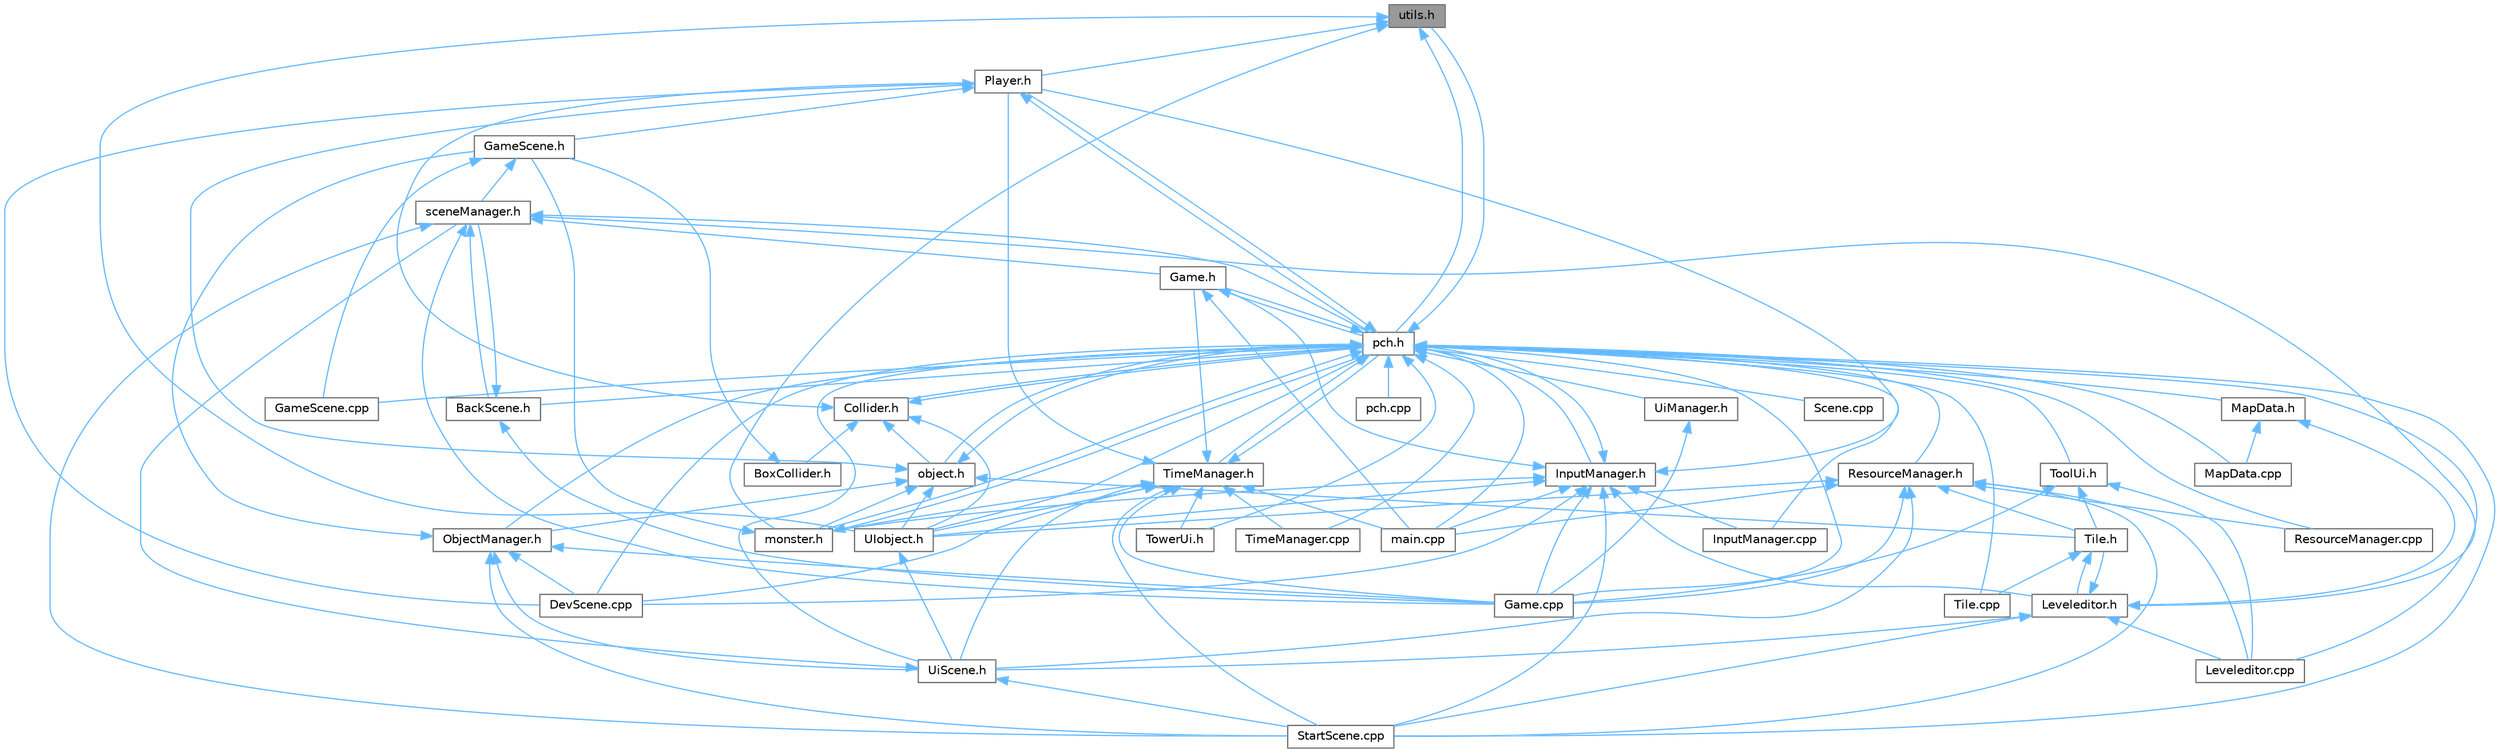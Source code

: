 digraph "utils.h"
{
 // LATEX_PDF_SIZE
  bgcolor="transparent";
  edge [fontname=Helvetica,fontsize=10,labelfontname=Helvetica,labelfontsize=10];
  node [fontname=Helvetica,fontsize=10,shape=box,height=0.2,width=0.4];
  Node1 [id="Node000001",label="utils.h",height=0.2,width=0.4,color="gray40", fillcolor="grey60", style="filled", fontcolor="black",tooltip=" "];
  Node1 -> Node2 [id="edge1_Node000001_Node000002",dir="back",color="steelblue1",style="solid",tooltip=" "];
  Node2 [id="Node000002",label="Player.h",height=0.2,width=0.4,color="grey40", fillcolor="white", style="filled",URL="$_player_8h.html",tooltip=" "];
  Node2 -> Node3 [id="edge2_Node000002_Node000003",dir="back",color="steelblue1",style="solid",tooltip=" "];
  Node3 [id="Node000003",label="DevScene.cpp",height=0.2,width=0.4,color="grey40", fillcolor="white", style="filled",URL="$_dev_scene_8cpp.html",tooltip=" "];
  Node2 -> Node4 [id="edge3_Node000002_Node000004",dir="back",color="steelblue1",style="solid",tooltip=" "];
  Node4 [id="Node000004",label="GameScene.h",height=0.2,width=0.4,color="grey40", fillcolor="white", style="filled",URL="$_game_scene_8h.html",tooltip=" "];
  Node4 -> Node5 [id="edge4_Node000004_Node000005",dir="back",color="steelblue1",style="solid",tooltip=" "];
  Node5 [id="Node000005",label="GameScene.cpp",height=0.2,width=0.4,color="grey40", fillcolor="white", style="filled",URL="$_game_scene_8cpp.html",tooltip=" "];
  Node4 -> Node6 [id="edge5_Node000004_Node000006",dir="back",color="steelblue1",style="solid",tooltip=" "];
  Node6 [id="Node000006",label="sceneManager.h",height=0.2,width=0.4,color="grey40", fillcolor="white", style="filled",URL="$scene_manager_8h.html",tooltip=" "];
  Node6 -> Node7 [id="edge6_Node000006_Node000007",dir="back",color="steelblue1",style="solid",tooltip=" "];
  Node7 [id="Node000007",label="BackScene.h",height=0.2,width=0.4,color="grey40", fillcolor="white", style="filled",URL="$_back_scene_8h.html",tooltip=" "];
  Node7 -> Node8 [id="edge7_Node000007_Node000008",dir="back",color="steelblue1",style="solid",tooltip=" "];
  Node8 [id="Node000008",label="Game.cpp",height=0.2,width=0.4,color="grey40", fillcolor="white", style="filled",URL="$_game_8cpp.html",tooltip=" "];
  Node7 -> Node6 [id="edge8_Node000007_Node000006",dir="back",color="steelblue1",style="solid",tooltip=" "];
  Node6 -> Node8 [id="edge9_Node000006_Node000008",dir="back",color="steelblue1",style="solid",tooltip=" "];
  Node6 -> Node9 [id="edge10_Node000006_Node000009",dir="back",color="steelblue1",style="solid",tooltip=" "];
  Node9 [id="Node000009",label="Game.h",height=0.2,width=0.4,color="grey40", fillcolor="white", style="filled",URL="$_game_8h.html",tooltip=" "];
  Node9 -> Node10 [id="edge11_Node000009_Node000010",dir="back",color="steelblue1",style="solid",tooltip=" "];
  Node10 [id="Node000010",label="main.cpp",height=0.2,width=0.4,color="grey40", fillcolor="white", style="filled",URL="$main_8cpp.html",tooltip=" "];
  Node9 -> Node11 [id="edge12_Node000009_Node000011",dir="back",color="steelblue1",style="solid",tooltip=" "];
  Node11 [id="Node000011",label="pch.h",height=0.2,width=0.4,color="grey40", fillcolor="white", style="filled",URL="$pch_8h.html",tooltip=" "];
  Node11 -> Node7 [id="edge13_Node000011_Node000007",dir="back",color="steelblue1",style="solid",tooltip=" "];
  Node11 -> Node12 [id="edge14_Node000011_Node000012",dir="back",color="steelblue1",style="solid",tooltip=" "];
  Node12 [id="Node000012",label="Collider.h",height=0.2,width=0.4,color="grey40", fillcolor="white", style="filled",URL="$_collider_8h.html",tooltip=" "];
  Node12 -> Node13 [id="edge15_Node000012_Node000013",dir="back",color="steelblue1",style="solid",tooltip=" "];
  Node13 [id="Node000013",label="BoxCollider.h",height=0.2,width=0.4,color="grey40", fillcolor="white", style="filled",URL="$_box_collider_8h.html",tooltip=" "];
  Node13 -> Node4 [id="edge16_Node000013_Node000004",dir="back",color="steelblue1",style="solid",tooltip=" "];
  Node12 -> Node2 [id="edge17_Node000012_Node000002",dir="back",color="steelblue1",style="solid",tooltip=" "];
  Node12 -> Node14 [id="edge18_Node000012_Node000014",dir="back",color="steelblue1",style="solid",tooltip=" "];
  Node14 [id="Node000014",label="UIobject.h",height=0.2,width=0.4,color="grey40", fillcolor="white", style="filled",URL="$_u_iobject_8h.html",tooltip=" "];
  Node14 -> Node15 [id="edge19_Node000014_Node000015",dir="back",color="steelblue1",style="solid",tooltip=" "];
  Node15 [id="Node000015",label="UiScene.h",height=0.2,width=0.4,color="grey40", fillcolor="white", style="filled",URL="$_ui_scene_8h.html",tooltip=" "];
  Node15 -> Node16 [id="edge20_Node000015_Node000016",dir="back",color="steelblue1",style="solid",tooltip=" "];
  Node16 [id="Node000016",label="StartScene.cpp",height=0.2,width=0.4,color="grey40", fillcolor="white", style="filled",URL="$_start_scene_8cpp.html",tooltip=" "];
  Node15 -> Node6 [id="edge21_Node000015_Node000006",dir="back",color="steelblue1",style="solid",tooltip=" "];
  Node12 -> Node17 [id="edge22_Node000012_Node000017",dir="back",color="steelblue1",style="solid",tooltip=" "];
  Node17 [id="Node000017",label="object.h",height=0.2,width=0.4,color="grey40", fillcolor="white", style="filled",URL="$object_8h.html",tooltip=" "];
  Node17 -> Node18 [id="edge23_Node000017_Node000018",dir="back",color="steelblue1",style="solid",tooltip=" "];
  Node18 [id="Node000018",label="ObjectManager.h",height=0.2,width=0.4,color="grey40", fillcolor="white", style="filled",URL="$_object_manager_8h.html",tooltip=" "];
  Node18 -> Node3 [id="edge24_Node000018_Node000003",dir="back",color="steelblue1",style="solid",tooltip=" "];
  Node18 -> Node8 [id="edge25_Node000018_Node000008",dir="back",color="steelblue1",style="solid",tooltip=" "];
  Node18 -> Node4 [id="edge26_Node000018_Node000004",dir="back",color="steelblue1",style="solid",tooltip=" "];
  Node18 -> Node16 [id="edge27_Node000018_Node000016",dir="back",color="steelblue1",style="solid",tooltip=" "];
  Node18 -> Node15 [id="edge28_Node000018_Node000015",dir="back",color="steelblue1",style="solid",tooltip=" "];
  Node17 -> Node2 [id="edge29_Node000017_Node000002",dir="back",color="steelblue1",style="solid",tooltip=" "];
  Node17 -> Node19 [id="edge30_Node000017_Node000019",dir="back",color="steelblue1",style="solid",tooltip=" "];
  Node19 [id="Node000019",label="Tile.h",height=0.2,width=0.4,color="grey40", fillcolor="white", style="filled",URL="$_tile_8h.html",tooltip=" "];
  Node19 -> Node20 [id="edge31_Node000019_Node000020",dir="back",color="steelblue1",style="solid",tooltip=" "];
  Node20 [id="Node000020",label="Leveleditor.h",height=0.2,width=0.4,color="grey40", fillcolor="white", style="filled",URL="$_leveleditor_8h.html",tooltip=" "];
  Node20 -> Node21 [id="edge32_Node000020_Node000021",dir="back",color="steelblue1",style="solid",tooltip=" "];
  Node21 [id="Node000021",label="Leveleditor.cpp",height=0.2,width=0.4,color="grey40", fillcolor="white", style="filled",URL="$_leveleditor_8cpp.html",tooltip=" "];
  Node20 -> Node16 [id="edge33_Node000020_Node000016",dir="back",color="steelblue1",style="solid",tooltip=" "];
  Node20 -> Node19 [id="edge34_Node000020_Node000019",dir="back",color="steelblue1",style="solid",tooltip=" "];
  Node20 -> Node15 [id="edge35_Node000020_Node000015",dir="back",color="steelblue1",style="solid",tooltip=" "];
  Node20 -> Node6 [id="edge36_Node000020_Node000006",dir="back",color="steelblue1",style="solid",tooltip=" "];
  Node19 -> Node22 [id="edge37_Node000019_Node000022",dir="back",color="steelblue1",style="solid",tooltip=" "];
  Node22 [id="Node000022",label="Tile.cpp",height=0.2,width=0.4,color="grey40", fillcolor="white", style="filled",URL="$_tile_8cpp.html",tooltip=" "];
  Node17 -> Node14 [id="edge38_Node000017_Node000014",dir="back",color="steelblue1",style="solid",tooltip=" "];
  Node17 -> Node23 [id="edge39_Node000017_Node000023",dir="back",color="steelblue1",style="solid",tooltip=" "];
  Node23 [id="Node000023",label="monster.h",height=0.2,width=0.4,color="grey40", fillcolor="white", style="filled",URL="$monster_8h.html",tooltip=" "];
  Node23 -> Node4 [id="edge40_Node000023_Node000004",dir="back",color="steelblue1",style="solid",tooltip=" "];
  Node23 -> Node11 [id="edge41_Node000023_Node000011",dir="back",color="steelblue1",style="solid",tooltip=" "];
  Node17 -> Node11 [id="edge42_Node000017_Node000011",dir="back",color="steelblue1",style="solid",tooltip=" "];
  Node12 -> Node11 [id="edge43_Node000012_Node000011",dir="back",color="steelblue1",style="solid",tooltip=" "];
  Node11 -> Node3 [id="edge44_Node000011_Node000003",dir="back",color="steelblue1",style="solid",tooltip=" "];
  Node11 -> Node8 [id="edge45_Node000011_Node000008",dir="back",color="steelblue1",style="solid",tooltip=" "];
  Node11 -> Node9 [id="edge46_Node000011_Node000009",dir="back",color="steelblue1",style="solid",tooltip=" "];
  Node11 -> Node5 [id="edge47_Node000011_Node000005",dir="back",color="steelblue1",style="solid",tooltip=" "];
  Node11 -> Node24 [id="edge48_Node000011_Node000024",dir="back",color="steelblue1",style="solid",tooltip=" "];
  Node24 [id="Node000024",label="InputManager.cpp",height=0.2,width=0.4,color="grey40", fillcolor="white", style="filled",URL="$_input_manager_8cpp.html",tooltip=" "];
  Node11 -> Node25 [id="edge49_Node000011_Node000025",dir="back",color="steelblue1",style="solid",tooltip=" "];
  Node25 [id="Node000025",label="InputManager.h",height=0.2,width=0.4,color="grey40", fillcolor="white", style="filled",URL="$_input_manager_8h.html",tooltip=" "];
  Node25 -> Node3 [id="edge50_Node000025_Node000003",dir="back",color="steelblue1",style="solid",tooltip=" "];
  Node25 -> Node8 [id="edge51_Node000025_Node000008",dir="back",color="steelblue1",style="solid",tooltip=" "];
  Node25 -> Node9 [id="edge52_Node000025_Node000009",dir="back",color="steelblue1",style="solid",tooltip=" "];
  Node25 -> Node24 [id="edge53_Node000025_Node000024",dir="back",color="steelblue1",style="solid",tooltip=" "];
  Node25 -> Node20 [id="edge54_Node000025_Node000020",dir="back",color="steelblue1",style="solid",tooltip=" "];
  Node25 -> Node2 [id="edge55_Node000025_Node000002",dir="back",color="steelblue1",style="solid",tooltip=" "];
  Node25 -> Node16 [id="edge56_Node000025_Node000016",dir="back",color="steelblue1",style="solid",tooltip=" "];
  Node25 -> Node14 [id="edge57_Node000025_Node000014",dir="back",color="steelblue1",style="solid",tooltip=" "];
  Node25 -> Node10 [id="edge58_Node000025_Node000010",dir="back",color="steelblue1",style="solid",tooltip=" "];
  Node25 -> Node23 [id="edge59_Node000025_Node000023",dir="back",color="steelblue1",style="solid",tooltip=" "];
  Node25 -> Node11 [id="edge60_Node000025_Node000011",dir="back",color="steelblue1",style="solid",tooltip=" "];
  Node11 -> Node21 [id="edge61_Node000011_Node000021",dir="back",color="steelblue1",style="solid",tooltip=" "];
  Node11 -> Node26 [id="edge62_Node000011_Node000026",dir="back",color="steelblue1",style="solid",tooltip=" "];
  Node26 [id="Node000026",label="MapData.cpp",height=0.2,width=0.4,color="grey40", fillcolor="white", style="filled",URL="$_map_data_8cpp.html",tooltip=" "];
  Node11 -> Node27 [id="edge63_Node000011_Node000027",dir="back",color="steelblue1",style="solid",tooltip=" "];
  Node27 [id="Node000027",label="MapData.h",height=0.2,width=0.4,color="grey40", fillcolor="white", style="filled",URL="$_map_data_8h.html",tooltip=" "];
  Node27 -> Node20 [id="edge64_Node000027_Node000020",dir="back",color="steelblue1",style="solid",tooltip=" "];
  Node27 -> Node26 [id="edge65_Node000027_Node000026",dir="back",color="steelblue1",style="solid",tooltip=" "];
  Node11 -> Node18 [id="edge66_Node000011_Node000018",dir="back",color="steelblue1",style="solid",tooltip=" "];
  Node11 -> Node2 [id="edge67_Node000011_Node000002",dir="back",color="steelblue1",style="solid",tooltip=" "];
  Node11 -> Node28 [id="edge68_Node000011_Node000028",dir="back",color="steelblue1",style="solid",tooltip=" "];
  Node28 [id="Node000028",label="ResourceManager.cpp",height=0.2,width=0.4,color="grey40", fillcolor="white", style="filled",URL="$_resource_manager_8cpp.html",tooltip=" "];
  Node11 -> Node29 [id="edge69_Node000011_Node000029",dir="back",color="steelblue1",style="solid",tooltip=" "];
  Node29 [id="Node000029",label="ResourceManager.h",height=0.2,width=0.4,color="grey40", fillcolor="white", style="filled",URL="$_resource_manager_8h.html",tooltip=" "];
  Node29 -> Node8 [id="edge70_Node000029_Node000008",dir="back",color="steelblue1",style="solid",tooltip=" "];
  Node29 -> Node21 [id="edge71_Node000029_Node000021",dir="back",color="steelblue1",style="solid",tooltip=" "];
  Node29 -> Node28 [id="edge72_Node000029_Node000028",dir="back",color="steelblue1",style="solid",tooltip=" "];
  Node29 -> Node16 [id="edge73_Node000029_Node000016",dir="back",color="steelblue1",style="solid",tooltip=" "];
  Node29 -> Node19 [id="edge74_Node000029_Node000019",dir="back",color="steelblue1",style="solid",tooltip=" "];
  Node29 -> Node14 [id="edge75_Node000029_Node000014",dir="back",color="steelblue1",style="solid",tooltip=" "];
  Node29 -> Node15 [id="edge76_Node000029_Node000015",dir="back",color="steelblue1",style="solid",tooltip=" "];
  Node29 -> Node10 [id="edge77_Node000029_Node000010",dir="back",color="steelblue1",style="solid",tooltip=" "];
  Node11 -> Node30 [id="edge78_Node000011_Node000030",dir="back",color="steelblue1",style="solid",tooltip=" "];
  Node30 [id="Node000030",label="Scene.cpp",height=0.2,width=0.4,color="grey40", fillcolor="white", style="filled",URL="$_scene_8cpp.html",tooltip=" "];
  Node11 -> Node16 [id="edge79_Node000011_Node000016",dir="back",color="steelblue1",style="solid",tooltip=" "];
  Node11 -> Node22 [id="edge80_Node000011_Node000022",dir="back",color="steelblue1",style="solid",tooltip=" "];
  Node11 -> Node31 [id="edge81_Node000011_Node000031",dir="back",color="steelblue1",style="solid",tooltip=" "];
  Node31 [id="Node000031",label="TimeManager.cpp",height=0.2,width=0.4,color="grey40", fillcolor="white", style="filled",URL="$_time_manager_8cpp.html",tooltip=" "];
  Node11 -> Node32 [id="edge82_Node000011_Node000032",dir="back",color="steelblue1",style="solid",tooltip=" "];
  Node32 [id="Node000032",label="TimeManager.h",height=0.2,width=0.4,color="grey40", fillcolor="white", style="filled",URL="$_time_manager_8h.html",tooltip=" "];
  Node32 -> Node3 [id="edge83_Node000032_Node000003",dir="back",color="steelblue1",style="solid",tooltip=" "];
  Node32 -> Node8 [id="edge84_Node000032_Node000008",dir="back",color="steelblue1",style="solid",tooltip=" "];
  Node32 -> Node9 [id="edge85_Node000032_Node000009",dir="back",color="steelblue1",style="solid",tooltip=" "];
  Node32 -> Node2 [id="edge86_Node000032_Node000002",dir="back",color="steelblue1",style="solid",tooltip=" "];
  Node32 -> Node16 [id="edge87_Node000032_Node000016",dir="back",color="steelblue1",style="solid",tooltip=" "];
  Node32 -> Node31 [id="edge88_Node000032_Node000031",dir="back",color="steelblue1",style="solid",tooltip=" "];
  Node32 -> Node33 [id="edge89_Node000032_Node000033",dir="back",color="steelblue1",style="solid",tooltip=" "];
  Node33 [id="Node000033",label="TowerUi.h",height=0.2,width=0.4,color="grey40", fillcolor="white", style="filled",URL="$_tower_ui_8h.html",tooltip=" "];
  Node32 -> Node14 [id="edge90_Node000032_Node000014",dir="back",color="steelblue1",style="solid",tooltip=" "];
  Node32 -> Node15 [id="edge91_Node000032_Node000015",dir="back",color="steelblue1",style="solid",tooltip=" "];
  Node32 -> Node10 [id="edge92_Node000032_Node000010",dir="back",color="steelblue1",style="solid",tooltip=" "];
  Node32 -> Node23 [id="edge93_Node000032_Node000023",dir="back",color="steelblue1",style="solid",tooltip=" "];
  Node32 -> Node11 [id="edge94_Node000032_Node000011",dir="back",color="steelblue1",style="solid",tooltip=" "];
  Node11 -> Node34 [id="edge95_Node000011_Node000034",dir="back",color="steelblue1",style="solid",tooltip=" "];
  Node34 [id="Node000034",label="ToolUi.h",height=0.2,width=0.4,color="grey40", fillcolor="white", style="filled",URL="$_tool_ui_8h.html",tooltip=" "];
  Node34 -> Node8 [id="edge96_Node000034_Node000008",dir="back",color="steelblue1",style="solid",tooltip=" "];
  Node34 -> Node21 [id="edge97_Node000034_Node000021",dir="back",color="steelblue1",style="solid",tooltip=" "];
  Node34 -> Node19 [id="edge98_Node000034_Node000019",dir="back",color="steelblue1",style="solid",tooltip=" "];
  Node11 -> Node33 [id="edge99_Node000011_Node000033",dir="back",color="steelblue1",style="solid",tooltip=" "];
  Node11 -> Node14 [id="edge100_Node000011_Node000014",dir="back",color="steelblue1",style="solid",tooltip=" "];
  Node11 -> Node35 [id="edge101_Node000011_Node000035",dir="back",color="steelblue1",style="solid",tooltip=" "];
  Node35 [id="Node000035",label="UiManager.h",height=0.2,width=0.4,color="grey40", fillcolor="white", style="filled",URL="$_ui_manager_8h.html",tooltip=" "];
  Node35 -> Node8 [id="edge102_Node000035_Node000008",dir="back",color="steelblue1",style="solid",tooltip=" "];
  Node11 -> Node15 [id="edge103_Node000011_Node000015",dir="back",color="steelblue1",style="solid",tooltip=" "];
  Node11 -> Node10 [id="edge104_Node000011_Node000010",dir="back",color="steelblue1",style="solid",tooltip=" "];
  Node11 -> Node23 [id="edge105_Node000011_Node000023",dir="back",color="steelblue1",style="solid",tooltip=" "];
  Node11 -> Node17 [id="edge106_Node000011_Node000017",dir="back",color="steelblue1",style="solid",tooltip=" "];
  Node11 -> Node36 [id="edge107_Node000011_Node000036",dir="back",color="steelblue1",style="solid",tooltip=" "];
  Node36 [id="Node000036",label="pch.cpp",height=0.2,width=0.4,color="grey40", fillcolor="white", style="filled",URL="$pch_8cpp.html",tooltip=" "];
  Node11 -> Node1 [id="edge108_Node000011_Node000001",dir="back",color="steelblue1",style="solid",tooltip=" "];
  Node6 -> Node16 [id="edge109_Node000006_Node000016",dir="back",color="steelblue1",style="solid",tooltip=" "];
  Node6 -> Node11 [id="edge110_Node000006_Node000011",dir="back",color="steelblue1",style="solid",tooltip=" "];
  Node2 -> Node11 [id="edge111_Node000002_Node000011",dir="back",color="steelblue1",style="solid",tooltip=" "];
  Node1 -> Node14 [id="edge112_Node000001_Node000014",dir="back",color="steelblue1",style="solid",tooltip=" "];
  Node1 -> Node23 [id="edge113_Node000001_Node000023",dir="back",color="steelblue1",style="solid",tooltip=" "];
  Node1 -> Node11 [id="edge114_Node000001_Node000011",dir="back",color="steelblue1",style="solid",tooltip=" "];
}

